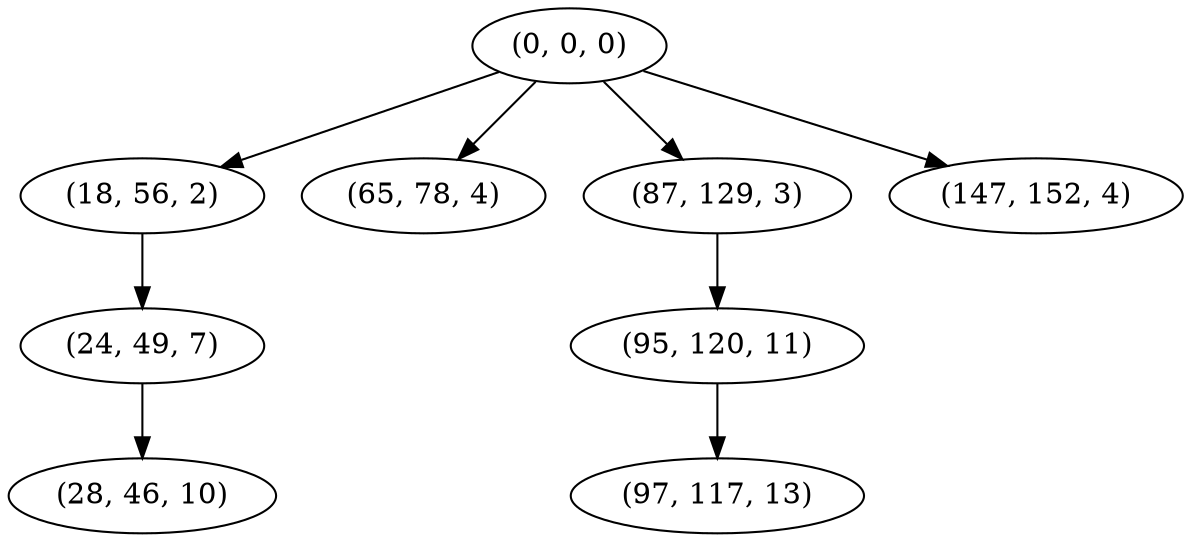 digraph tree {
    "(0, 0, 0)";
    "(18, 56, 2)";
    "(24, 49, 7)";
    "(28, 46, 10)";
    "(65, 78, 4)";
    "(87, 129, 3)";
    "(95, 120, 11)";
    "(97, 117, 13)";
    "(147, 152, 4)";
    "(0, 0, 0)" -> "(18, 56, 2)";
    "(0, 0, 0)" -> "(65, 78, 4)";
    "(0, 0, 0)" -> "(87, 129, 3)";
    "(0, 0, 0)" -> "(147, 152, 4)";
    "(18, 56, 2)" -> "(24, 49, 7)";
    "(24, 49, 7)" -> "(28, 46, 10)";
    "(87, 129, 3)" -> "(95, 120, 11)";
    "(95, 120, 11)" -> "(97, 117, 13)";
}
